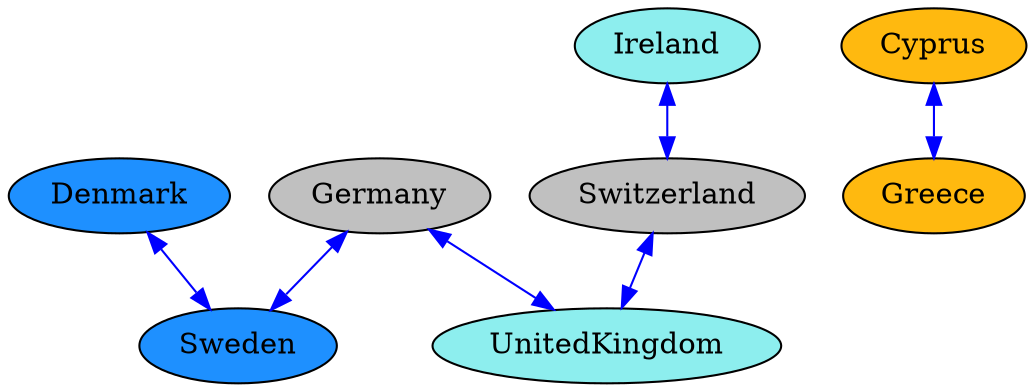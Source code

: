 digraph avoid {  Germany [style=filled,fillcolor=gray]; Sweden [style=filled,fillcolor=dodgerblue]; Ireland [style=filled,fillcolor=darkslategray2]; Switzerland [style=filled,fillcolor=gray]; UnitedKingdom [style=filled,fillcolor=darkslategray2]; Cyprus [style=filled,fillcolor=darkgoldenrod1]; Greece [style=filled,fillcolor=darkgoldenrod1]; Denmark [style=filled,fillcolor=dodgerblue]; Germany->Sweden [dir=both color=blue penwidth=1.0];Ireland->Switzerland [dir=both color=blue penwidth=1.0];Switzerland->UnitedKingdom [dir=both color=blue penwidth=1.0];Cyprus->Greece [dir=both color=blue penwidth=1.0];Denmark->Sweden [dir=both color=blue penwidth=1.0];Germany->UnitedKingdom [dir=both color=blue penwidth=1.0];}

